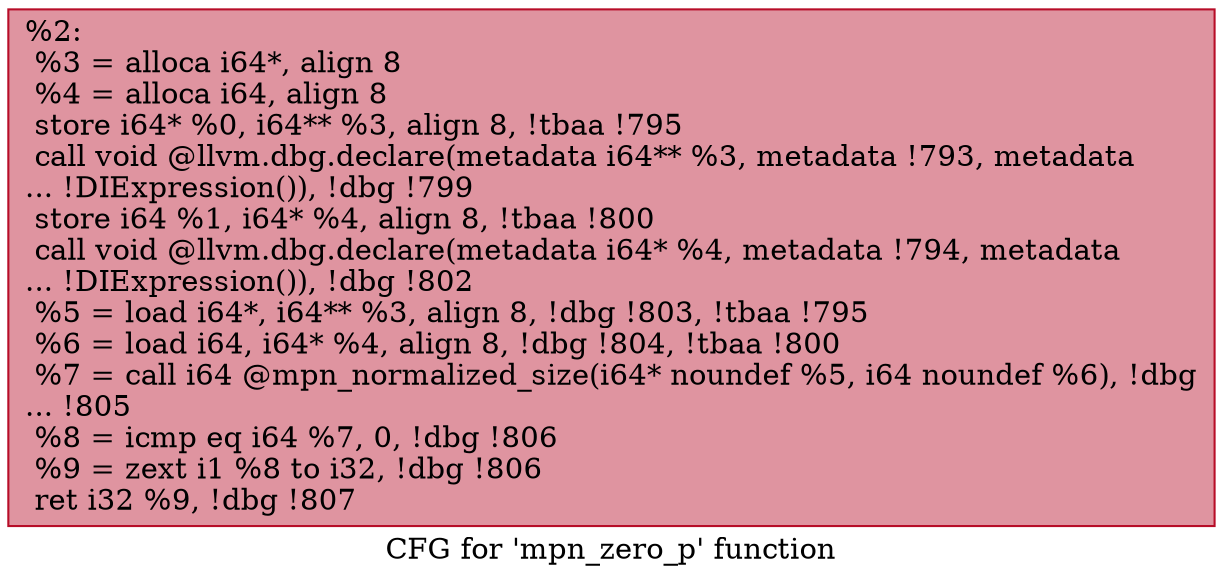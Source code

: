 digraph "CFG for 'mpn_zero_p' function" {
	label="CFG for 'mpn_zero_p' function";

	Node0x2562670 [shape=record,color="#b70d28ff", style=filled, fillcolor="#b70d2870",label="{%2:\l  %3 = alloca i64*, align 8\l  %4 = alloca i64, align 8\l  store i64* %0, i64** %3, align 8, !tbaa !795\l  call void @llvm.dbg.declare(metadata i64** %3, metadata !793, metadata\l... !DIExpression()), !dbg !799\l  store i64 %1, i64* %4, align 8, !tbaa !800\l  call void @llvm.dbg.declare(metadata i64* %4, metadata !794, metadata\l... !DIExpression()), !dbg !802\l  %5 = load i64*, i64** %3, align 8, !dbg !803, !tbaa !795\l  %6 = load i64, i64* %4, align 8, !dbg !804, !tbaa !800\l  %7 = call i64 @mpn_normalized_size(i64* noundef %5, i64 noundef %6), !dbg\l... !805\l  %8 = icmp eq i64 %7, 0, !dbg !806\l  %9 = zext i1 %8 to i32, !dbg !806\l  ret i32 %9, !dbg !807\l}"];
}
